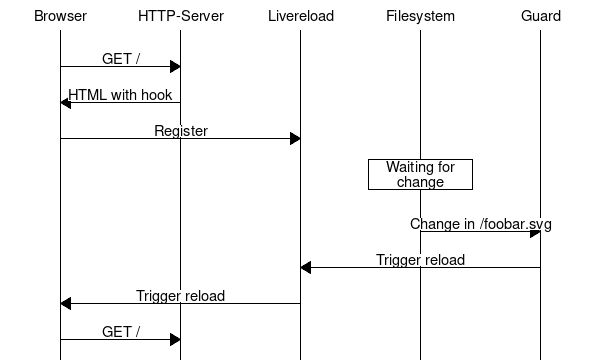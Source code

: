 msc {
  Browser, "HTTP-Server", Livereload, Filesystem, Guard;
  |||;
  Browser => "HTTP-Server" [label = "GET /"];
  "HTTP-Server" => Browser [label = "HTML with hook"];
  Browser => Livereload [label = "Register"];
  Filesystem box Filesystem [label = "Waiting for change"],
  |||;
  |||;
  Filesystem => Guard [label = "Change in /foobar.svg"];
  Guard => Livereload [label = "Trigger reload"];
  Livereload => Browser [label = "Trigger reload"];
  Browser => "HTTP-Server" [label = "GET /"];
}
